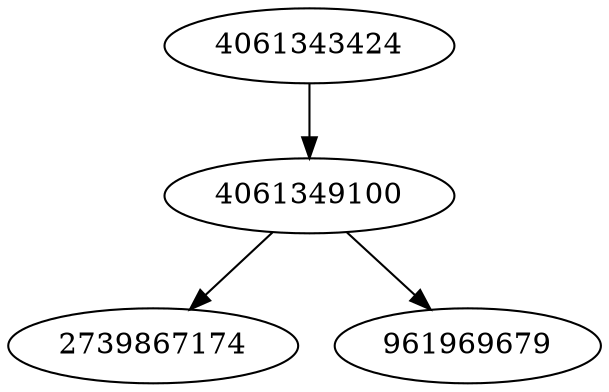strict digraph  {
4061343424;
4061349100;
2739867174;
961969679;
4061343424 -> 4061349100;
4061349100 -> 2739867174;
4061349100 -> 961969679;
}
